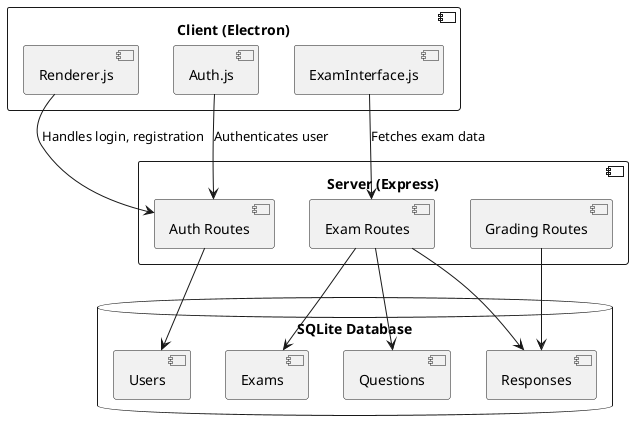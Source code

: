 @startuml

component "Client (Electron)" {
  [Renderer.js]
  [Auth.js]
  [ExamInterface.js]
}

component "Server (Express)" {
  [Auth Routes]
  [Exam Routes]
  [Grading Routes]
}

database "SQLite Database" {
  [Users]
  [Exams]
  [Questions]
  [Responses]
}

[Renderer.js] --> [Auth Routes] : Handles login, registration
[Auth.js] --> [Auth Routes] : Authenticates user
[ExamInterface.js] --> [Exam Routes] : Fetches exam data

[Auth Routes] --> [Users]
[Exam Routes] --> [Exams]
[Exam Routes] --> [Questions]
[Exam Routes] --> [Responses]
[Grading Routes] --> [Responses]

@enduml
